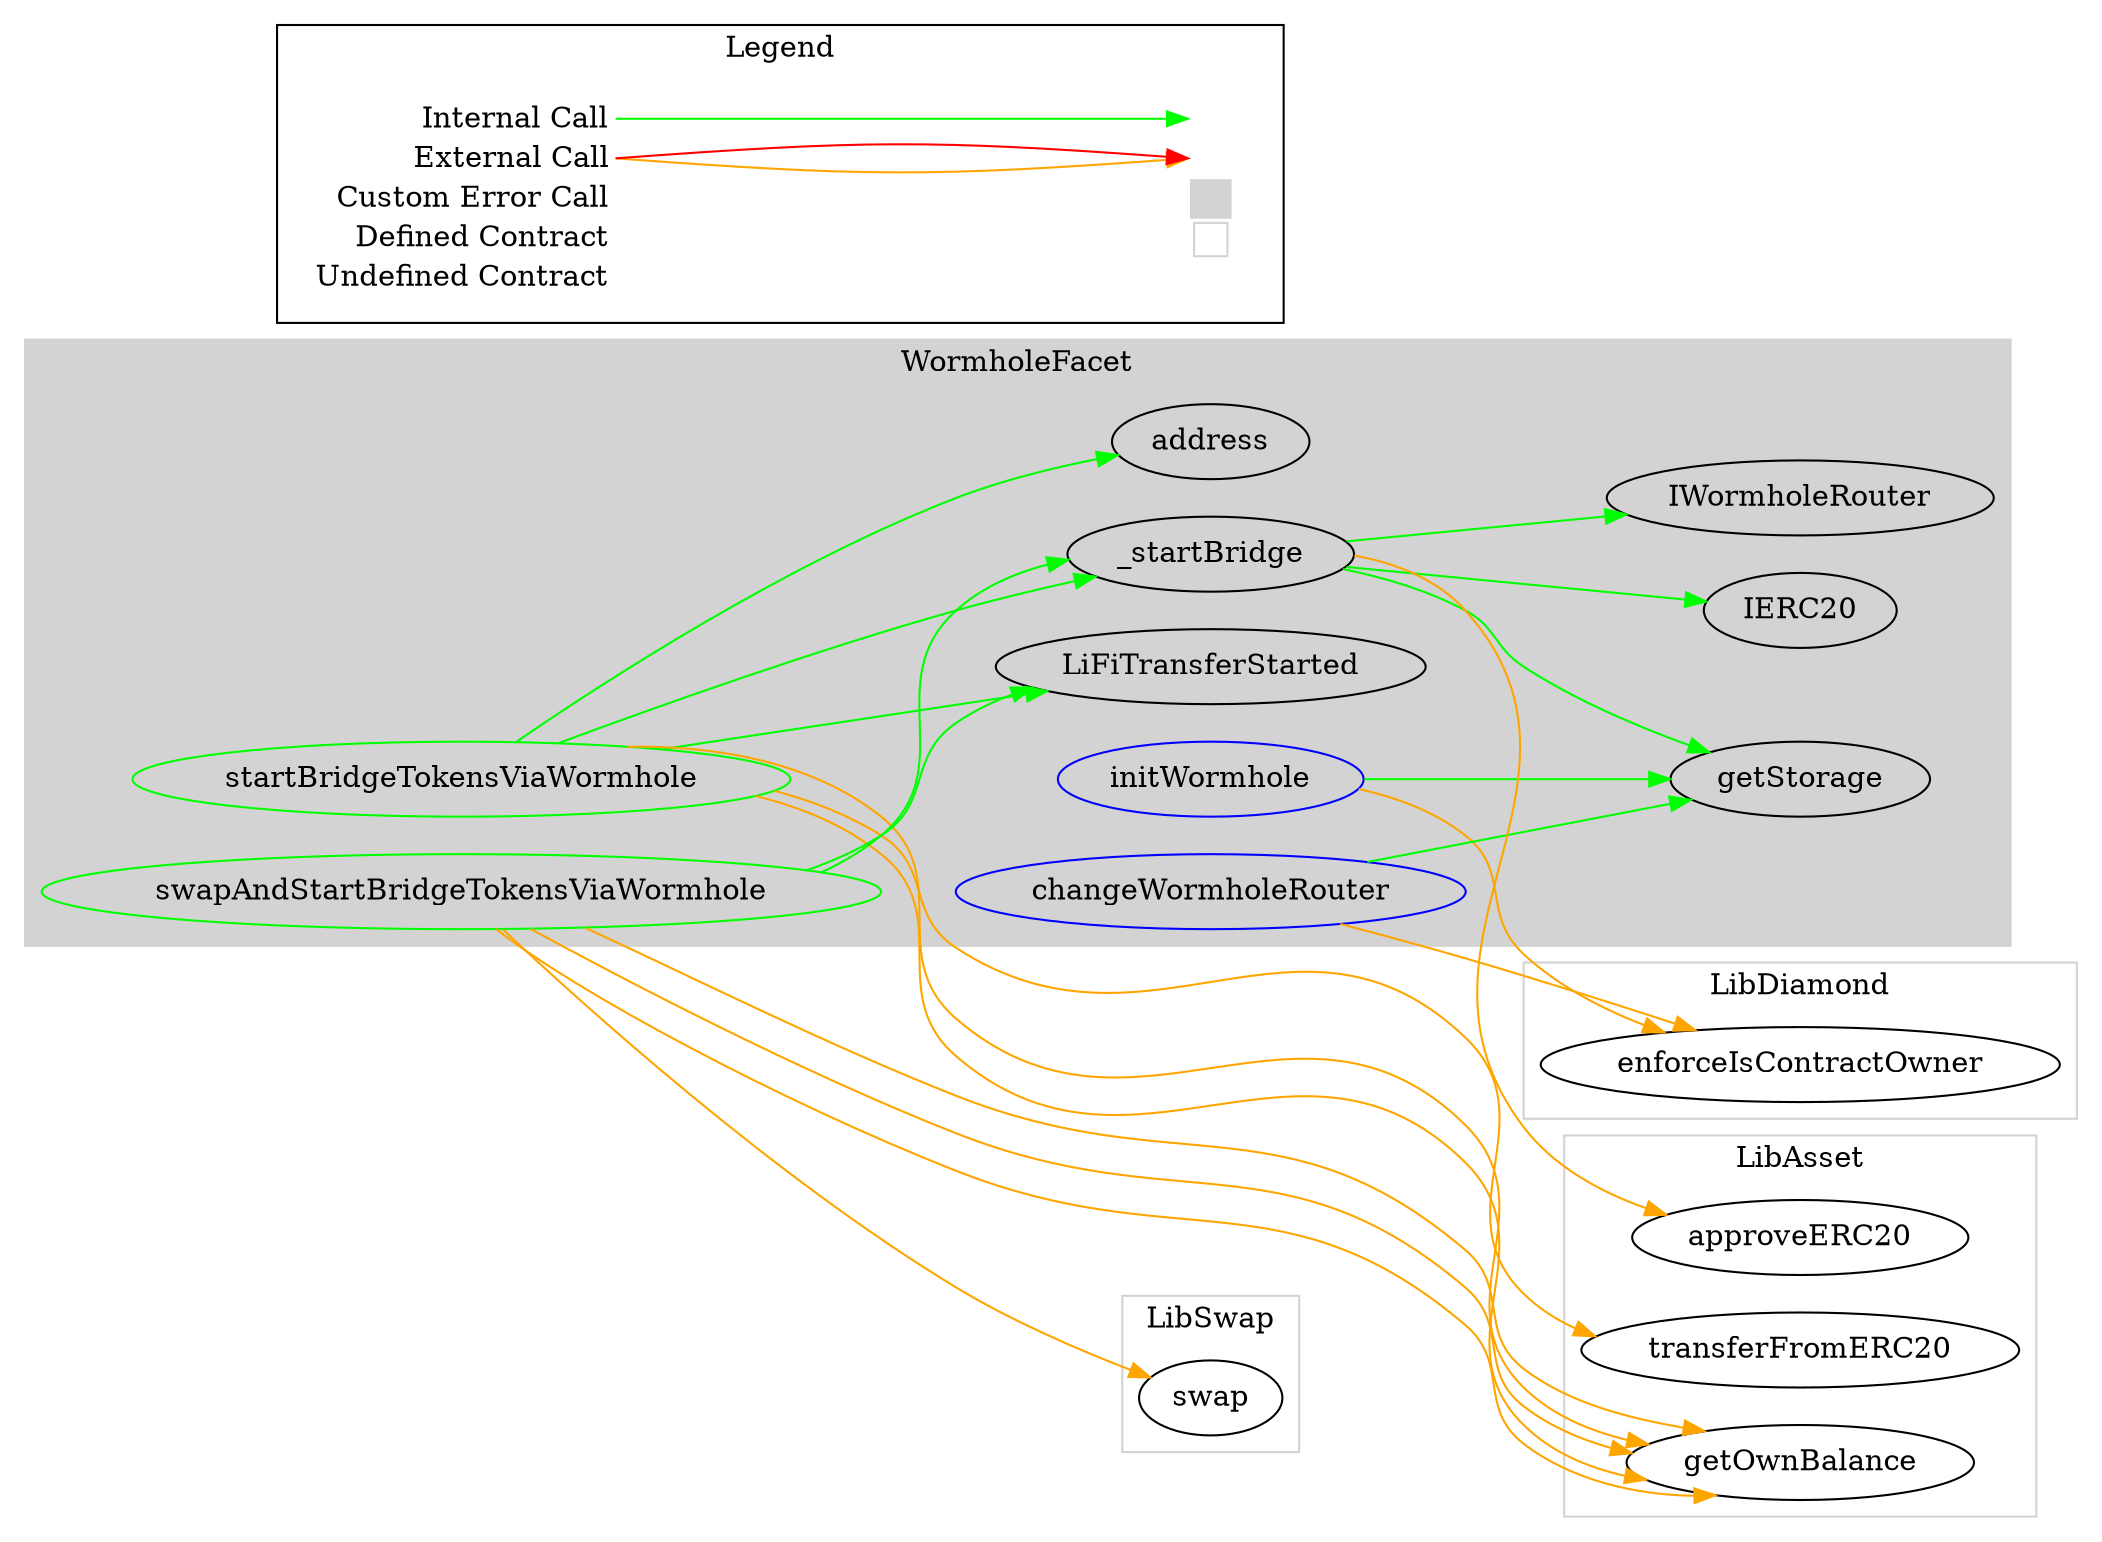 digraph G {
  graph [ ratio = "auto", page = "100", compound =true ];
subgraph "clusterWormholeFacet" {
  graph [ label = "WormholeFacet", color = "lightgray", style = "filled", bgcolor = "lightgray" ];
  "WormholeFacet.initWormhole" [ label = "initWormhole", color = "blue" ];
  "WormholeFacet.startBridgeTokensViaWormhole" [ label = "startBridgeTokensViaWormhole", color = "green" ];
  "WormholeFacet.swapAndStartBridgeTokensViaWormhole" [ label = "swapAndStartBridgeTokensViaWormhole", color = "green" ];
  "WormholeFacet.changeWormholeRouter" [ label = "changeWormholeRouter", color = "blue" ];
  "WormholeFacet._startBridge" [ label = "_startBridge" ];
  "WormholeFacet.getStorage" [ label = "getStorage" ];
  "WormholeFacet.address" [ label = "address" ];
  "WormholeFacet.LiFiTransferStarted" [ label = "LiFiTransferStarted" ];
  "WormholeFacet.IERC20" [ label = "IERC20" ];
  "WormholeFacet.IWormholeRouter" [ label = "IWormholeRouter" ];
}

subgraph "clusterLibDiamond" {
  graph [ label = "LibDiamond", color = "lightgray" ];
  "LibDiamond.enforceIsContractOwner" [ label = "enforceIsContractOwner" ];
}

subgraph "clusterLibAsset" {
  graph [ label = "LibAsset", color = "lightgray" ];
  "LibAsset.getOwnBalance" [ label = "getOwnBalance" ];
  "LibAsset.transferFromERC20" [ label = "transferFromERC20" ];
  "LibAsset.approveERC20" [ label = "approveERC20" ];
}

subgraph "clusterLibSwap" {
  graph [ label = "LibSwap", color = "lightgray" ];
  "LibSwap.swap" [ label = "swap" ];
}

  "WormholeFacet.initWormhole";
  "WormholeFacet.getStorage";
  "LibDiamond.enforceIsContractOwner";
  "WormholeFacet.startBridgeTokensViaWormhole";
  "LibAsset.getOwnBalance";
  "LibAsset.transferFromERC20";
  "WormholeFacet.address";
  "WormholeFacet._startBridge";
  "WormholeFacet.LiFiTransferStarted";
  "WormholeFacet.swapAndStartBridgeTokensViaWormhole";
  "LibSwap.swap";
  "WormholeFacet.changeWormholeRouter";
  "LibAsset.approveERC20";
  "WormholeFacet.IERC20";
  "WormholeFacet.IWormholeRouter";
  "WormholeFacet.initWormhole" -> "WormholeFacet.getStorage" [ color = "green" ];
  "WormholeFacet.initWormhole" -> "LibDiamond.enforceIsContractOwner" [ color = "orange" ];
  "WormholeFacet.startBridgeTokensViaWormhole" -> "LibAsset.getOwnBalance" [ color = "orange" ];
  "WormholeFacet.startBridgeTokensViaWormhole" -> "LibAsset.transferFromERC20" [ color = "orange" ];
  "WormholeFacet.startBridgeTokensViaWormhole" -> "WormholeFacet.address" [ color = "green" ];
  "WormholeFacet.startBridgeTokensViaWormhole" -> "LibAsset.getOwnBalance" [ color = "orange" ];
  "WormholeFacet.startBridgeTokensViaWormhole" -> "WormholeFacet._startBridge" [ color = "green" ];
  "WormholeFacet.startBridgeTokensViaWormhole" -> "WormholeFacet.LiFiTransferStarted" [ color = "green" ];
  "WormholeFacet.swapAndStartBridgeTokensViaWormhole" -> "LibAsset.getOwnBalance" [ color = "orange" ];
  "WormholeFacet.swapAndStartBridgeTokensViaWormhole" -> "LibSwap.swap" [ color = "orange" ];
  "WormholeFacet.swapAndStartBridgeTokensViaWormhole" -> "LibAsset.getOwnBalance" [ color = "orange" ];
  "WormholeFacet.swapAndStartBridgeTokensViaWormhole" -> "LibAsset.getOwnBalance" [ color = "orange" ];
  "WormholeFacet.swapAndStartBridgeTokensViaWormhole" -> "WormholeFacet._startBridge" [ color = "green" ];
  "WormholeFacet.swapAndStartBridgeTokensViaWormhole" -> "WormholeFacet.LiFiTransferStarted" [ color = "green" ];
  "WormholeFacet.changeWormholeRouter" -> "WormholeFacet.getStorage" [ color = "green" ];
  "WormholeFacet.changeWormholeRouter" -> "LibDiamond.enforceIsContractOwner" [ color = "orange" ];
  "WormholeFacet._startBridge" -> "WormholeFacet.getStorage" [ color = "green" ];
  "WormholeFacet._startBridge" -> "LibAsset.approveERC20" [ color = "orange" ];
  "WormholeFacet._startBridge" -> "WormholeFacet.IERC20" [ color = "green" ];
  "WormholeFacet._startBridge" -> "WormholeFacet.IWormholeRouter" [ color = "green" ];


rankdir=LR
node [shape=plaintext]
subgraph cluster_01 { 
label = "Legend";
key [label=<<table border="0" cellpadding="2" cellspacing="0" cellborder="0">
  <tr><td align="right" port="i1">Internal Call</td></tr>
  <tr><td align="right" port="i2">External Call</td></tr>
  <tr><td align="right" port="i2">Custom Error Call</td></tr>
  <tr><td align="right" port="i3">Defined Contract</td></tr>
  <tr><td align="right" port="i4">Undefined Contract</td></tr>
  </table>>]
key2 [label=<<table border="0" cellpadding="2" cellspacing="0" cellborder="0">
  <tr><td port="i1">&nbsp;&nbsp;&nbsp;</td></tr>
  <tr><td port="i2">&nbsp;&nbsp;&nbsp;</td></tr>
  <tr><td port="i3" bgcolor="lightgray">&nbsp;&nbsp;&nbsp;</td></tr>
  <tr><td port="i4">
    <table border="1" cellborder="0" cellspacing="0" cellpadding="7" color="lightgray">
      <tr>
       <td></td>
      </tr>
     </table>
  </td></tr>
  </table>>]
key:i1:e -> key2:i1:w [color="green"]
key:i2:e -> key2:i2:w [color="orange"]
key:i2:e -> key2:i2:w [color="red"]
}
}

